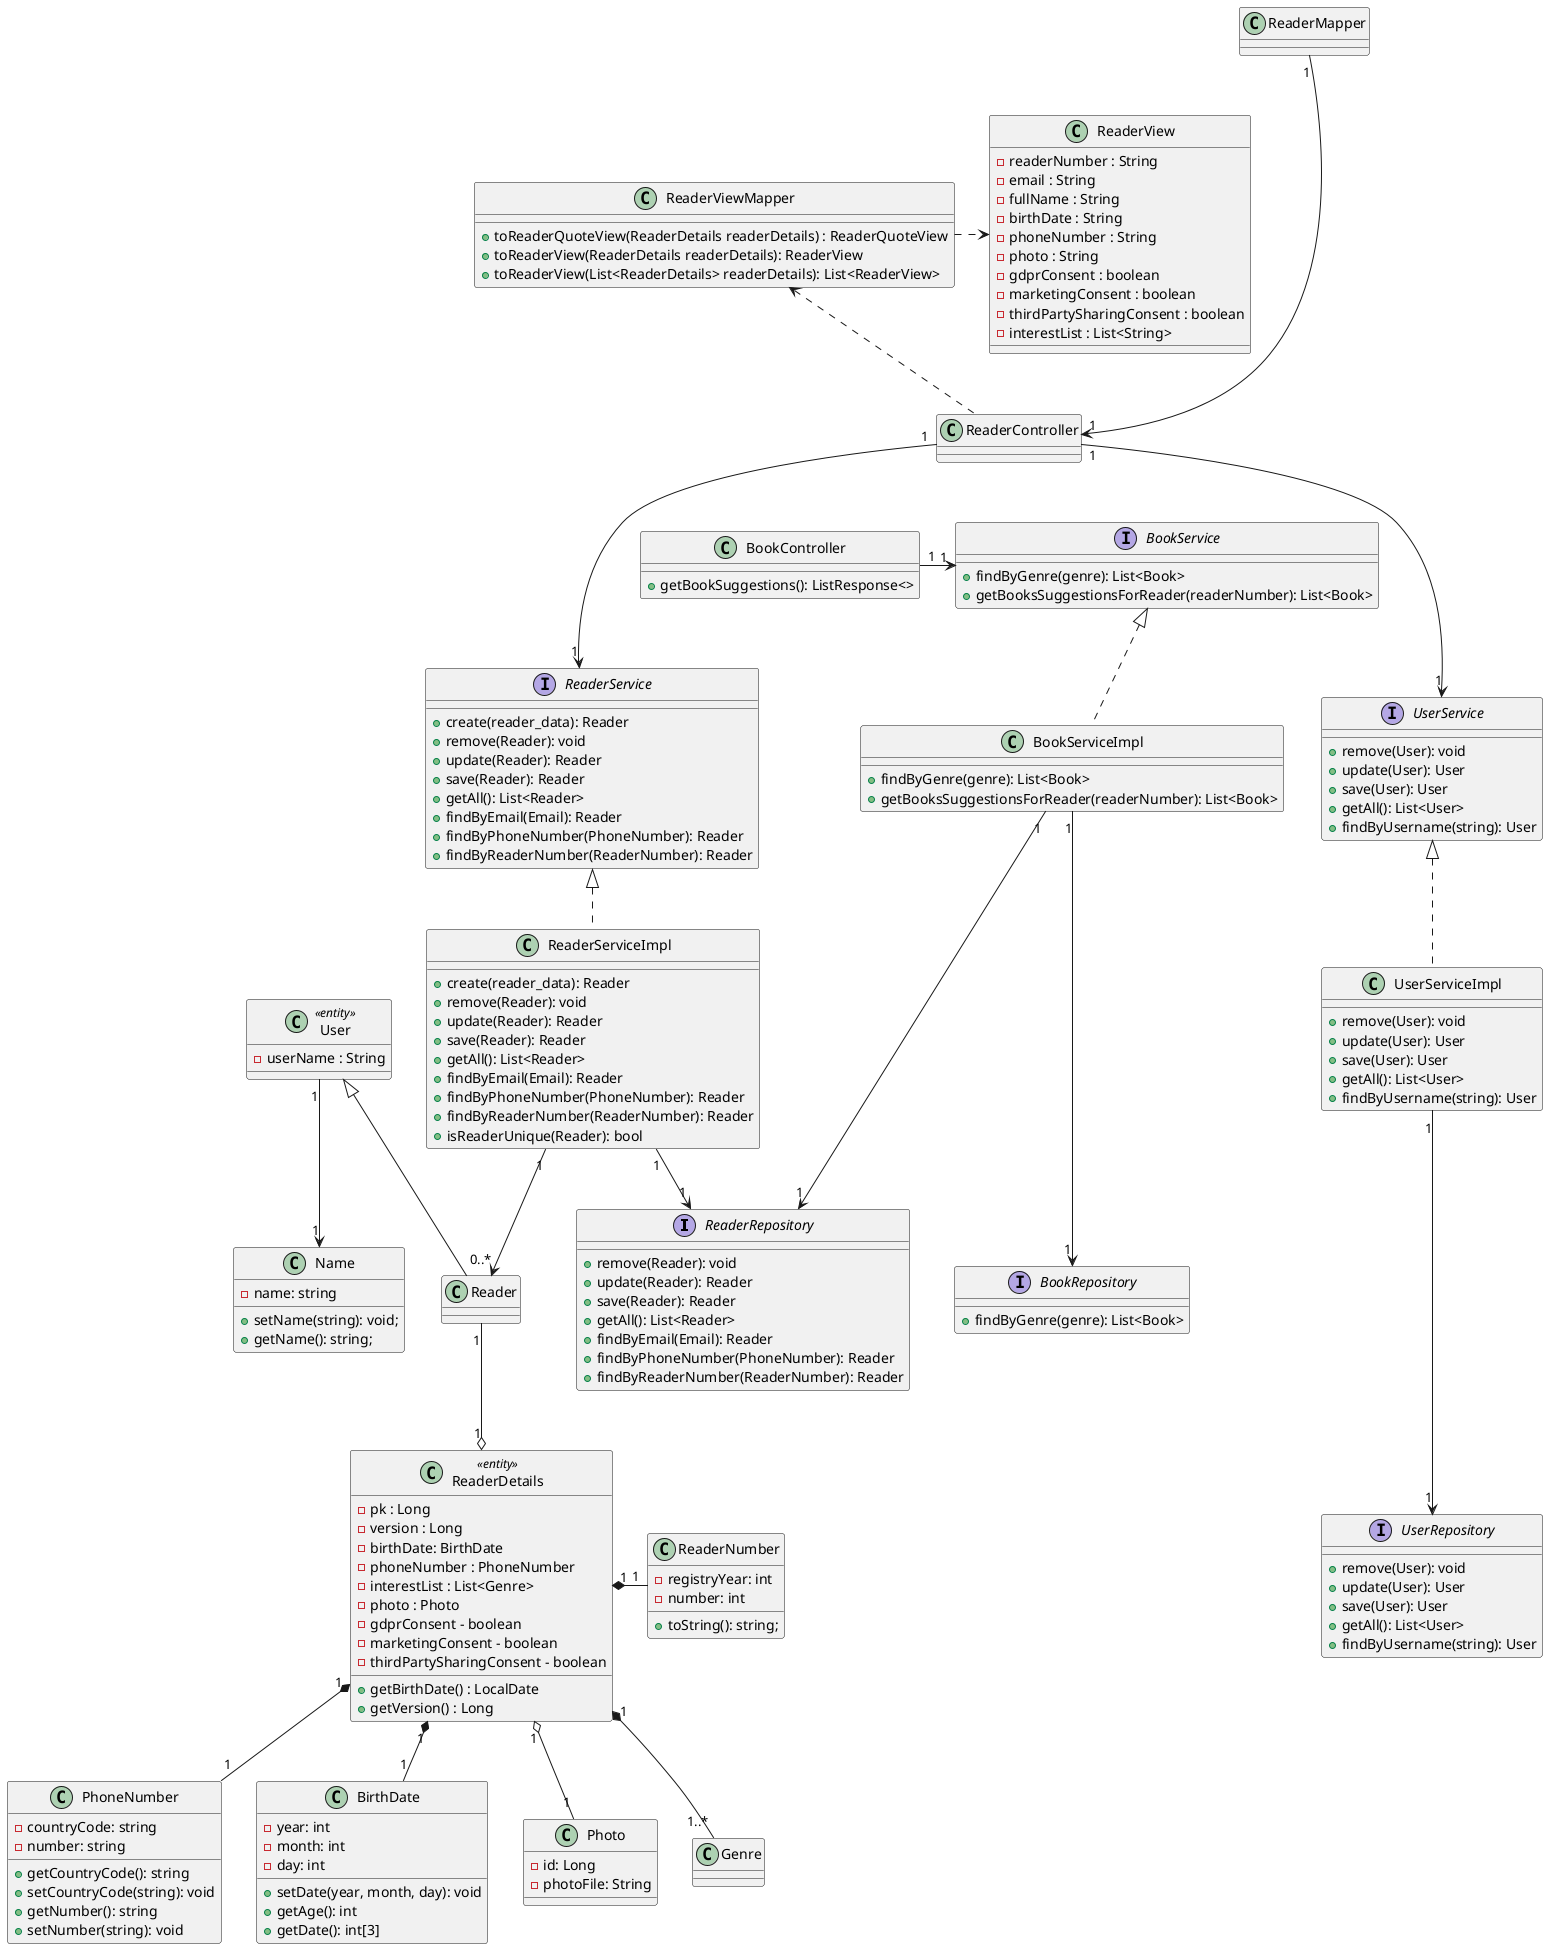@startuml
'https://plantuml.com/sequence-diagram

interface ReaderRepository {
    + remove(Reader): void
    + update(Reader): Reader
    + save(Reader): Reader
    + getAll(): List<Reader>
    + findByEmail(Email): Reader
    + findByPhoneNumber(PhoneNumber): Reader
    + findByReaderNumber(ReaderNumber): Reader
}

interface ReaderService {
    + create(reader_data): Reader
    + remove(Reader): void
    + update(Reader): Reader
    + save(Reader): Reader
    + getAll(): List<Reader>
    + findByEmail(Email): Reader
    + findByPhoneNumber(PhoneNumber): Reader
    + findByReaderNumber(ReaderNumber): Reader
}

class ReaderServiceImpl implements ReaderService {
    + create(reader_data): Reader
    + remove(Reader): void
    + update(Reader): Reader
    + save(Reader): Reader
    + getAll(): List<Reader>
    + findByEmail(Email): Reader
    + findByPhoneNumber(PhoneNumber): Reader
    + findByReaderNumber(ReaderNumber): Reader
    + isReaderUnique(Reader): bool
}

class ReaderController {
}

class ReaderDetails <<entity>>{
    - pk : Long
    - version : Long
    - birthDate: BirthDate
    - phoneNumber : PhoneNumber
    - interestList : List<Genre>
    - photo : Photo
    - gdprConsent - boolean
    - marketingConsent - boolean
    - thirdPartySharingConsent - boolean
    + getBirthDate() : LocalDate
    + getVersion() : Long
}

class User <<entity>>{
    - userName : String
}

class Reader extends User

class ReaderViewMapper{
 + toReaderQuoteView(ReaderDetails readerDetails) : ReaderQuoteView
 + toReaderView(ReaderDetails readerDetails): ReaderView
 + toReaderView(List<ReaderDetails> readerDetails): List<ReaderView>
}

class ReaderView{
    - readerNumber : String
    - email : String
    - fullName : String
    - birthDate : String
    - phoneNumber : String
    - photo : String
    - gdprConsent : boolean
    - marketingConsent : boolean
    - thirdPartySharingConsent : boolean
    - interestList : List<String>
}

class Name {
    - name: string
    + setName(string): void;
    + getName(): string;
}

class ReaderNumber {
    - registryYear: int
    - number: int
    + toString(): string;
}

class PhoneNumber {
    - countryCode: string
    - number: string
    + getCountryCode(): string
    + setCountryCode(string): void
    + getNumber(): string
    + setNumber(string): void
}

class BirthDate {
    - year: int
    - month: int
    - day: int
    + setDate(year, month, day): void
    + getAge(): int
    + getDate(): int[3]
}


interface UserRepository {
    + remove(User): void
    + update(User): User
    + save(User): User
    + getAll(): List<User>
    + findByUsername(string): User
}

interface UserService {
    + remove(User): void
    + update(User): User
    + save(User): User
    + getAll(): List<User>
    + findByUsername(string): User
}

class UserServiceImpl implements UserService {
    + remove(User): void
    + update(User): User
    + save(User): User
    + getAll(): List<User>
    + findByUsername(string): User
}

class Photo {
    - id: Long
    - photoFile: String

}

interface BookRepository {
    + findByGenre(genre): List<Book>
}

interface BookService {
    + findByGenre(genre): List<Book>
    + getBooksSuggestionsForReader(readerNumber): List<Book>
}

class BookServiceImpl implements BookService {
    + findByGenre(genre): List<Book>
    + getBooksSuggestionsForReader(readerNumber): List<Book>
}

class BookController {
    + getBookSuggestions(): ListResponse<>
}

BookController "1" -> "1" BookService
BookServiceImpl "1" ---> "1" BookRepository
BookServiceImpl "1" ---> "1" ReaderRepository

UserServiceImpl "1" ---> "1" UserRepository

ReaderMapper "1" ---> "1" ReaderController

ReaderController .up.> ReaderViewMapper
ReaderViewMapper .right.> ReaderView

ReaderController "1" ---> "1" ReaderService
ReaderController "1" ---> "1" UserService
ReaderDetails "1" o-up- "1" Reader
ReaderDetails "1" *- "1" ReaderNumber
ReaderDetails "1" *-- "1" BirthDate
ReaderDetails "1" *-- "1" PhoneNumber
ReaderDetails "1" *-- "1..*" Genre
ReaderDetails "1" o-- "1" Photo
ReaderServiceImpl "1" --> "0..*" Reader
ReaderServiceImpl "1" --> "1" ReaderRepository
User "1" --> "1" Name


@enduml
